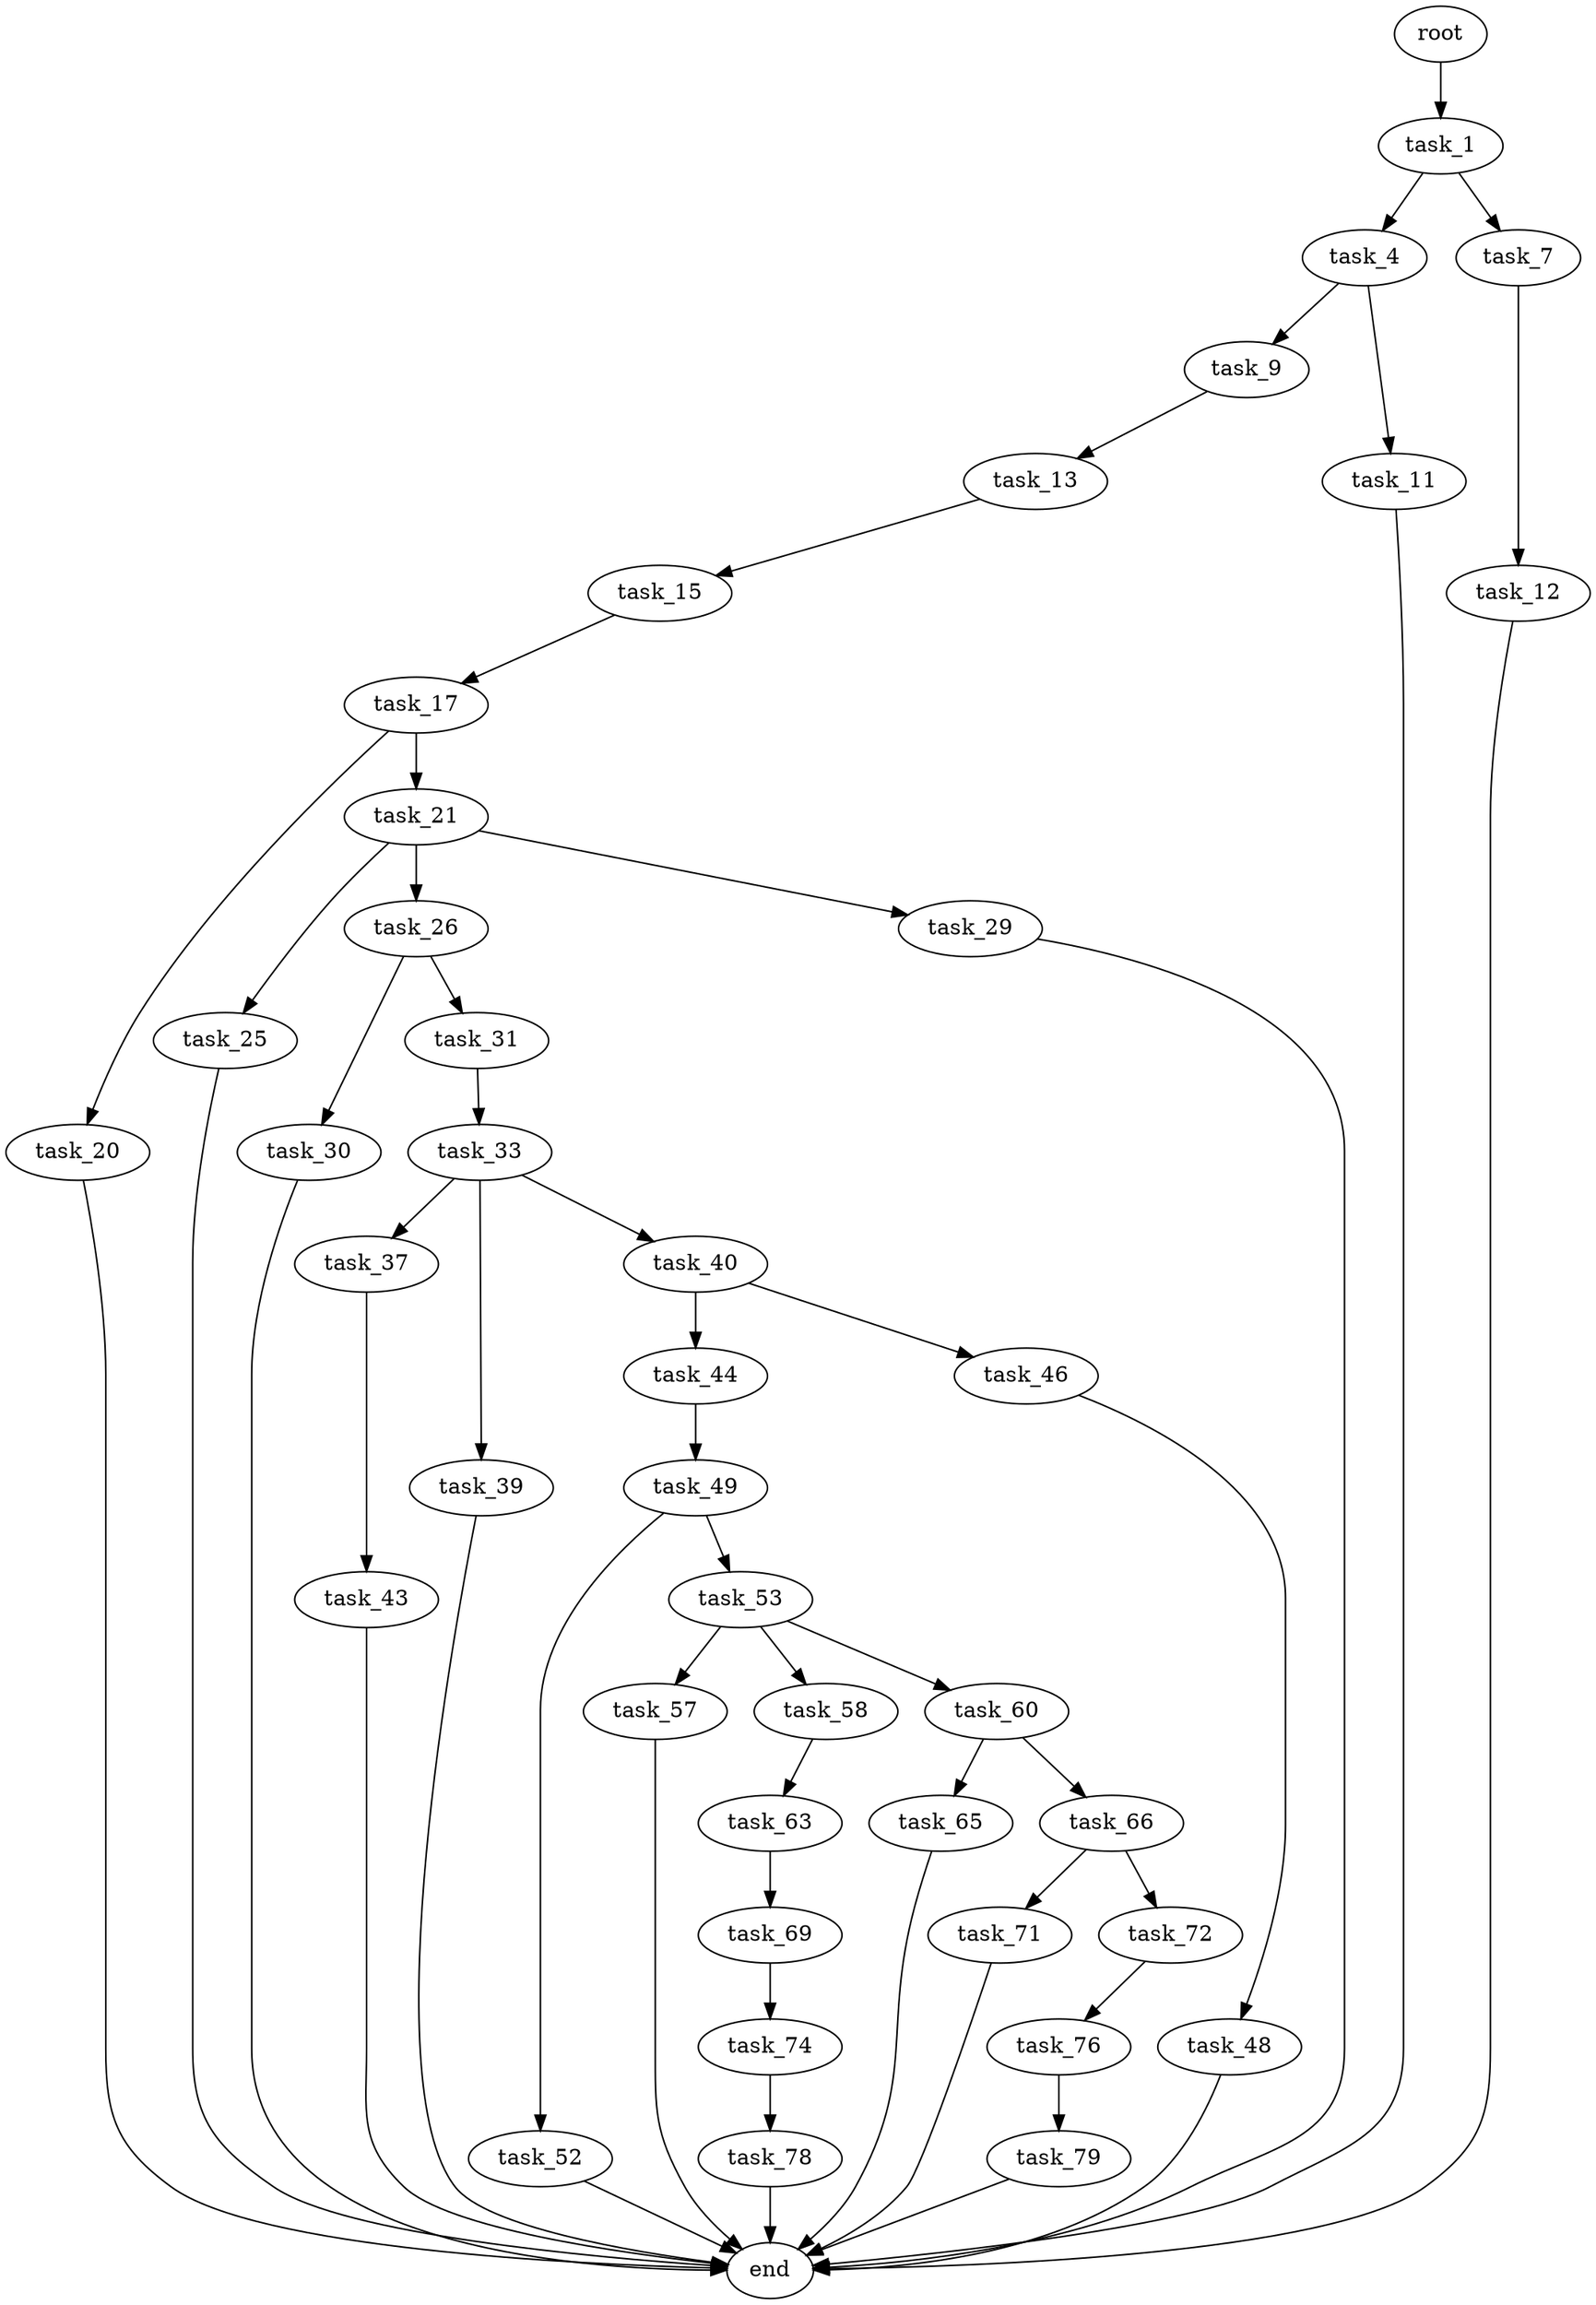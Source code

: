 digraph G {
  root [size="0.000000"];
  task_1 [size="70743746127.000000"];
  task_4 [size="249412414480.000000"];
  task_7 [size="429141317144.000000"];
  task_9 [size="8589934592.000000"];
  task_11 [size="8589934592.000000"];
  task_12 [size="816698204163.000000"];
  task_13 [size="68719476736.000000"];
  task_15 [size="11845375441.000000"];
  task_17 [size="337402387901.000000"];
  task_20 [size="460985174106.000000"];
  task_21 [size="1073741824000.000000"];
  task_25 [size="769776500786.000000"];
  task_26 [size="27765038905.000000"];
  task_29 [size="782757789696.000000"];
  task_30 [size="12530341848.000000"];
  task_31 [size="287652807030.000000"];
  task_33 [size="5977915516.000000"];
  task_37 [size="134217728000.000000"];
  task_39 [size="10971534461.000000"];
  task_40 [size="14865638748.000000"];
  task_43 [size="29989080383.000000"];
  task_44 [size="66443981120.000000"];
  task_46 [size="4683749869.000000"];
  task_48 [size="29841797225.000000"];
  task_49 [size="214406491545.000000"];
  task_52 [size="368293445632.000000"];
  task_53 [size="549755813888.000000"];
  task_57 [size="368293445632.000000"];
  task_58 [size="1869883781.000000"];
  task_60 [size="198055088416.000000"];
  task_63 [size="280071442630.000000"];
  task_65 [size="231928233984.000000"];
  task_66 [size="142674276170.000000"];
  task_69 [size="2657330096.000000"];
  task_71 [size="10085822360.000000"];
  task_72 [size="38375740451.000000"];
  task_74 [size="368293445632.000000"];
  task_76 [size="134163723663.000000"];
  task_78 [size="2968253177.000000"];
  task_79 [size="549755813888.000000"];
  end [size="0.000000"];

  root -> task_1 [size="1.000000"];
  task_1 -> task_4 [size="75497472.000000"];
  task_1 -> task_7 [size="75497472.000000"];
  task_4 -> task_9 [size="209715200.000000"];
  task_4 -> task_11 [size="209715200.000000"];
  task_7 -> task_12 [size="838860800.000000"];
  task_9 -> task_13 [size="33554432.000000"];
  task_11 -> end [size="1.000000"];
  task_12 -> end [size="1.000000"];
  task_13 -> task_15 [size="134217728.000000"];
  task_15 -> task_17 [size="411041792.000000"];
  task_17 -> task_20 [size="411041792.000000"];
  task_17 -> task_21 [size="411041792.000000"];
  task_20 -> end [size="1.000000"];
  task_21 -> task_25 [size="838860800.000000"];
  task_21 -> task_26 [size="838860800.000000"];
  task_21 -> task_29 [size="838860800.000000"];
  task_25 -> end [size="1.000000"];
  task_26 -> task_30 [size="536870912.000000"];
  task_26 -> task_31 [size="536870912.000000"];
  task_29 -> end [size="1.000000"];
  task_30 -> end [size="1.000000"];
  task_31 -> task_33 [size="301989888.000000"];
  task_33 -> task_37 [size="134217728.000000"];
  task_33 -> task_39 [size="134217728.000000"];
  task_33 -> task_40 [size="134217728.000000"];
  task_37 -> task_43 [size="209715200.000000"];
  task_39 -> end [size="1.000000"];
  task_40 -> task_44 [size="838860800.000000"];
  task_40 -> task_46 [size="838860800.000000"];
  task_43 -> end [size="1.000000"];
  task_44 -> task_49 [size="134217728.000000"];
  task_46 -> task_48 [size="134217728.000000"];
  task_48 -> end [size="1.000000"];
  task_49 -> task_52 [size="838860800.000000"];
  task_49 -> task_53 [size="838860800.000000"];
  task_52 -> end [size="1.000000"];
  task_53 -> task_57 [size="536870912.000000"];
  task_53 -> task_58 [size="536870912.000000"];
  task_53 -> task_60 [size="536870912.000000"];
  task_57 -> end [size="1.000000"];
  task_58 -> task_63 [size="33554432.000000"];
  task_60 -> task_65 [size="209715200.000000"];
  task_60 -> task_66 [size="209715200.000000"];
  task_63 -> task_69 [size="209715200.000000"];
  task_65 -> end [size="1.000000"];
  task_66 -> task_71 [size="301989888.000000"];
  task_66 -> task_72 [size="301989888.000000"];
  task_69 -> task_74 [size="301989888.000000"];
  task_71 -> end [size="1.000000"];
  task_72 -> task_76 [size="75497472.000000"];
  task_74 -> task_78 [size="411041792.000000"];
  task_76 -> task_79 [size="209715200.000000"];
  task_78 -> end [size="1.000000"];
  task_79 -> end [size="1.000000"];
}
